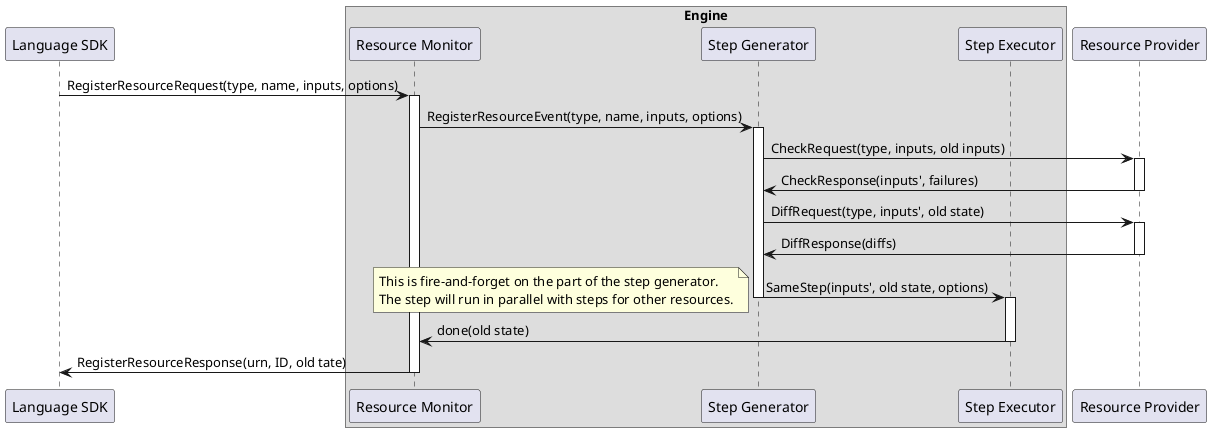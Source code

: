 @startuml

participant "Language SDK" order 10
box "Engine"
participant "Resource Monitor" order 15
participant "Step Generator" order 20
participant "Step Executor" order 25
end box
participant "Resource Provider" order 30

"Language SDK" -> "Resource Monitor" ++ : RegisterResourceRequest(type, name, inputs, options)
"Resource Monitor" -> "Step Generator" ++ : RegisterResourceEvent(type, name, inputs, options)
"Step Generator" -> "Resource Provider" ++ : CheckRequest(type, inputs, old inputs)
"Step Generator" <- "Resource Provider" -- : CheckResponse(inputs', failures)
"Step Generator" -> "Resource Provider" ++ : DiffRequest(type, inputs', old state)
"Step Generator" <- "Resource Provider" -- : DiffResponse(diffs)
"Step Generator" -> "Step Executor" --++ : SameStep(inputs', old state, options)
note left
    This is fire-and-forget on the part of the step generator.
    The step will run in parallel with steps for other resources.
end note
"Resource Monitor" <- "Step Executor" -- : done(old state)
"Language SDK" <- "Resource Monitor" -- : RegisterResourceResponse(urn, ID, old tate)
@enduml